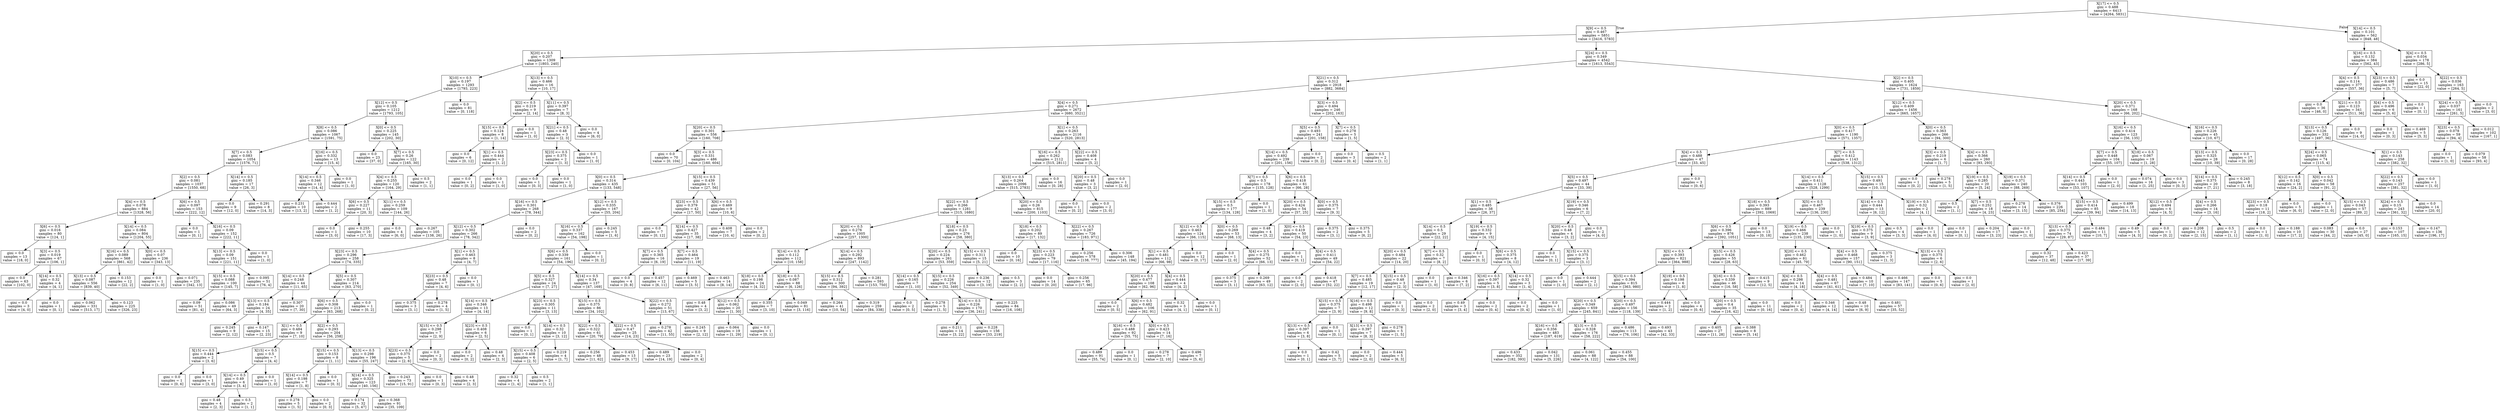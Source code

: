 digraph Tree {
node [shape=box] ;
0 [label="X[17] <= 0.5\ngini = 0.488\nsamples = 6413\nvalue = [4264, 5831]"] ;
1 [label="X[9] <= 0.5\ngini = 0.467\nsamples = 5851\nvalue = [3416, 5783]"] ;
0 -> 1 [labeldistance=2.5, labelangle=45, headlabel="True"] ;
2 [label="X[20] <= 0.5\ngini = 0.207\nsamples = 1309\nvalue = [1803, 240]"] ;
1 -> 2 ;
3 [label="X[10] <= 0.5\ngini = 0.197\nsamples = 1293\nvalue = [1793, 223]"] ;
2 -> 3 ;
4 [label="X[12] <= 0.5\ngini = 0.105\nsamples = 1212\nvalue = [1793, 105]"] ;
3 -> 4 ;
5 [label="X[8] <= 0.5\ngini = 0.086\nsamples = 1067\nvalue = [1591, 75]"] ;
4 -> 5 ;
6 [label="X[7] <= 0.5\ngini = 0.083\nsamples = 1054\nvalue = [1576, 71]"] ;
5 -> 6 ;
7 [label="X[2] <= 0.5\ngini = 0.081\nsamples = 1037\nvalue = [1550, 68]"] ;
6 -> 7 ;
8 [label="X[4] <= 0.5\ngini = 0.078\nsamples = 884\nvalue = [1328, 56]"] ;
7 -> 8 ;
9 [label="X[6] <= 0.5\ngini = 0.016\nsamples = 80\nvalue = [124, 1]"] ;
8 -> 9 ;
10 [label="gini = 0.0\nsamples = 13\nvalue = [18, 0]"] ;
9 -> 10 ;
11 [label="X[3] <= 0.5\ngini = 0.019\nsamples = 67\nvalue = [106, 1]"] ;
9 -> 11 ;
12 [label="gini = 0.0\nsamples = 63\nvalue = [102, 0]"] ;
11 -> 12 ;
13 [label="X[14] <= 0.5\ngini = 0.32\nsamples = 4\nvalue = [4, 1]"] ;
11 -> 13 ;
14 [label="gini = 0.0\nsamples = 3\nvalue = [4, 0]"] ;
13 -> 14 ;
15 [label="gini = 0.0\nsamples = 1\nvalue = [0, 1]"] ;
13 -> 15 ;
16 [label="X[14] <= 0.5\ngini = 0.084\nsamples = 804\nvalue = [1204, 55]"] ;
8 -> 16 ;
17 [label="X[16] <= 0.5\ngini = 0.089\nsamples = 568\nvalue = [861, 42]"] ;
16 -> 17 ;
18 [label="X[13] <= 0.5\ngini = 0.087\nsamples = 556\nvalue = [839, 40]"] ;
17 -> 18 ;
19 [label="gini = 0.062\nsamples = 331\nvalue = [513, 17]"] ;
18 -> 19 ;
20 [label="gini = 0.123\nsamples = 225\nvalue = [326, 23]"] ;
18 -> 20 ;
21 [label="gini = 0.153\nsamples = 12\nvalue = [22, 2]"] ;
17 -> 21 ;
22 [label="X[0] <= 0.5\ngini = 0.07\nsamples = 236\nvalue = [343, 13]"] ;
16 -> 22 ;
23 [label="gini = 0.0\nsamples = 1\nvalue = [1, 0]"] ;
22 -> 23 ;
24 [label="gini = 0.071\nsamples = 235\nvalue = [342, 13]"] ;
22 -> 24 ;
25 [label="X[6] <= 0.5\ngini = 0.097\nsamples = 153\nvalue = [222, 12]"] ;
7 -> 25 ;
26 [label="gini = 0.0\nsamples = 1\nvalue = [0, 1]"] ;
25 -> 26 ;
27 [label="X[16] <= 0.5\ngini = 0.09\nsamples = 152\nvalue = [222, 11]"] ;
25 -> 27 ;
28 [label="X[13] <= 0.5\ngini = 0.09\nsamples = 151\nvalue = [221, 11]"] ;
27 -> 28 ;
29 [label="X[15] <= 0.5\ngini = 0.088\nsamples = 100\nvalue = [145, 7]"] ;
28 -> 29 ;
30 [label="gini = 0.09\nsamples = 51\nvalue = [81, 4]"] ;
29 -> 30 ;
31 [label="gini = 0.086\nsamples = 49\nvalue = [64, 3]"] ;
29 -> 31 ;
32 [label="gini = 0.095\nsamples = 51\nvalue = [76, 4]"] ;
28 -> 32 ;
33 [label="gini = 0.0\nsamples = 1\nvalue = [1, 0]"] ;
27 -> 33 ;
34 [label="X[14] <= 0.5\ngini = 0.185\nsamples = 17\nvalue = [26, 3]"] ;
6 -> 34 ;
35 [label="gini = 0.0\nsamples = 9\nvalue = [12, 0]"] ;
34 -> 35 ;
36 [label="gini = 0.291\nsamples = 8\nvalue = [14, 3]"] ;
34 -> 36 ;
37 [label="X[16] <= 0.5\ngini = 0.332\nsamples = 13\nvalue = [15, 4]"] ;
5 -> 37 ;
38 [label="X[14] <= 0.5\ngini = 0.346\nsamples = 12\nvalue = [14, 4]"] ;
37 -> 38 ;
39 [label="gini = 0.231\nsamples = 10\nvalue = [13, 2]"] ;
38 -> 39 ;
40 [label="gini = 0.444\nsamples = 2\nvalue = [1, 2]"] ;
38 -> 40 ;
41 [label="gini = 0.0\nsamples = 1\nvalue = [1, 0]"] ;
37 -> 41 ;
42 [label="X[0] <= 0.5\ngini = 0.225\nsamples = 145\nvalue = [202, 30]"] ;
4 -> 42 ;
43 [label="gini = 0.0\nsamples = 23\nvalue = [37, 0]"] ;
42 -> 43 ;
44 [label="X[7] <= 0.5\ngini = 0.26\nsamples = 122\nvalue = [165, 30]"] ;
42 -> 44 ;
45 [label="X[4] <= 0.5\ngini = 0.255\nsamples = 120\nvalue = [164, 29]"] ;
44 -> 45 ;
46 [label="X[6] <= 0.5\ngini = 0.227\nsamples = 11\nvalue = [20, 3]"] ;
45 -> 46 ;
47 [label="gini = 0.0\nsamples = 1\nvalue = [3, 0]"] ;
46 -> 47 ;
48 [label="gini = 0.255\nsamples = 10\nvalue = [17, 3]"] ;
46 -> 48 ;
49 [label="X[11] <= 0.5\ngini = 0.259\nsamples = 109\nvalue = [144, 26]"] ;
45 -> 49 ;
50 [label="gini = 0.0\nsamples = 4\nvalue = [6, 0]"] ;
49 -> 50 ;
51 [label="gini = 0.267\nsamples = 105\nvalue = [138, 26]"] ;
49 -> 51 ;
52 [label="gini = 0.5\nsamples = 2\nvalue = [1, 1]"] ;
44 -> 52 ;
53 [label="gini = 0.0\nsamples = 81\nvalue = [0, 118]"] ;
3 -> 53 ;
54 [label="X[13] <= 0.5\ngini = 0.466\nsamples = 16\nvalue = [10, 17]"] ;
2 -> 54 ;
55 [label="X[2] <= 0.5\ngini = 0.219\nsamples = 9\nvalue = [2, 14]"] ;
54 -> 55 ;
56 [label="X[15] <= 0.5\ngini = 0.124\nsamples = 8\nvalue = [1, 14]"] ;
55 -> 56 ;
57 [label="gini = 0.0\nsamples = 6\nvalue = [0, 12]"] ;
56 -> 57 ;
58 [label="X[1] <= 0.5\ngini = 0.444\nsamples = 2\nvalue = [1, 2]"] ;
56 -> 58 ;
59 [label="gini = 0.0\nsamples = 1\nvalue = [0, 2]"] ;
58 -> 59 ;
60 [label="gini = 0.0\nsamples = 1\nvalue = [1, 0]"] ;
58 -> 60 ;
61 [label="gini = 0.0\nsamples = 1\nvalue = [1, 0]"] ;
55 -> 61 ;
62 [label="X[11] <= 0.5\ngini = 0.397\nsamples = 7\nvalue = [8, 3]"] ;
54 -> 62 ;
63 [label="X[21] <= 0.5\ngini = 0.48\nsamples = 3\nvalue = [2, 3]"] ;
62 -> 63 ;
64 [label="X[23] <= 0.5\ngini = 0.375\nsamples = 2\nvalue = [1, 3]"] ;
63 -> 64 ;
65 [label="gini = 0.0\nsamples = 1\nvalue = [0, 3]"] ;
64 -> 65 ;
66 [label="gini = 0.0\nsamples = 1\nvalue = [1, 0]"] ;
64 -> 66 ;
67 [label="gini = 0.0\nsamples = 1\nvalue = [1, 0]"] ;
63 -> 67 ;
68 [label="gini = 0.0\nsamples = 4\nvalue = [6, 0]"] ;
62 -> 68 ;
69 [label="X[24] <= 0.5\ngini = 0.349\nsamples = 4542\nvalue = [1613, 5543]"] ;
1 -> 69 ;
70 [label="X[21] <= 0.5\ngini = 0.312\nsamples = 2918\nvalue = [882, 3684]"] ;
69 -> 70 ;
71 [label="X[4] <= 0.5\ngini = 0.271\nsamples = 2672\nvalue = [680, 3521]"] ;
70 -> 71 ;
72 [label="X[20] <= 0.5\ngini = 0.301\nsamples = 556\nvalue = [160, 708]"] ;
71 -> 72 ;
73 [label="gini = 0.0\nsamples = 70\nvalue = [0, 104]"] ;
72 -> 73 ;
74 [label="X[3] <= 0.5\ngini = 0.331\nsamples = 486\nvalue = [160, 604]"] ;
72 -> 74 ;
75 [label="X[0] <= 0.5\ngini = 0.314\nsamples = 435\nvalue = [133, 548]"] ;
74 -> 75 ;
76 [label="X[16] <= 0.5\ngini = 0.301\nsamples = 268\nvalue = [78, 344]"] ;
75 -> 76 ;
77 [label="X[12] <= 0.5\ngini = 0.302\nsamples = 266\nvalue = [78, 342]"] ;
76 -> 77 ;
78 [label="X[23] <= 0.5\ngini = 0.296\nsamples = 258\nvalue = [74, 335]"] ;
77 -> 78 ;
79 [label="X[14] <= 0.5\ngini = 0.248\nsamples = 44\nvalue = [11, 65]"] ;
78 -> 79 ;
80 [label="X[13] <= 0.5\ngini = 0.184\nsamples = 24\nvalue = [4, 35]"] ;
79 -> 80 ;
81 [label="gini = 0.245\nsamples = 9\nvalue = [2, 12]"] ;
80 -> 81 ;
82 [label="gini = 0.147\nsamples = 15\nvalue = [2, 23]"] ;
80 -> 82 ;
83 [label="gini = 0.307\nsamples = 20\nvalue = [7, 30]"] ;
79 -> 83 ;
84 [label="X[5] <= 0.5\ngini = 0.307\nsamples = 214\nvalue = [63, 270]"] ;
78 -> 84 ;
85 [label="X[6] <= 0.5\ngini = 0.308\nsamples = 213\nvalue = [63, 268]"] ;
84 -> 85 ;
86 [label="X[1] <= 0.5\ngini = 0.484\nsamples = 9\nvalue = [7, 10]"] ;
85 -> 86 ;
87 [label="X[15] <= 0.5\ngini = 0.444\nsamples = 2\nvalue = [3, 6]"] ;
86 -> 87 ;
88 [label="gini = 0.0\nsamples = 1\nvalue = [0, 6]"] ;
87 -> 88 ;
89 [label="gini = 0.0\nsamples = 1\nvalue = [3, 0]"] ;
87 -> 89 ;
90 [label="X[15] <= 0.5\ngini = 0.5\nsamples = 7\nvalue = [4, 4]"] ;
86 -> 90 ;
91 [label="X[14] <= 0.5\ngini = 0.49\nsamples = 6\nvalue = [3, 4]"] ;
90 -> 91 ;
92 [label="gini = 0.48\nsamples = 4\nvalue = [2, 3]"] ;
91 -> 92 ;
93 [label="gini = 0.5\nsamples = 2\nvalue = [1, 1]"] ;
91 -> 93 ;
94 [label="gini = 0.0\nsamples = 1\nvalue = [1, 0]"] ;
90 -> 94 ;
95 [label="X[2] <= 0.5\ngini = 0.293\nsamples = 204\nvalue = [56, 258]"] ;
85 -> 95 ;
96 [label="X[15] <= 0.5\ngini = 0.153\nsamples = 8\nvalue = [1, 11]"] ;
95 -> 96 ;
97 [label="X[14] <= 0.5\ngini = 0.198\nsamples = 7\nvalue = [1, 8]"] ;
96 -> 97 ;
98 [label="gini = 0.278\nsamples = 5\nvalue = [1, 5]"] ;
97 -> 98 ;
99 [label="gini = 0.0\nsamples = 2\nvalue = [0, 3]"] ;
97 -> 99 ;
100 [label="gini = 0.0\nsamples = 1\nvalue = [0, 3]"] ;
96 -> 100 ;
101 [label="X[13] <= 0.5\ngini = 0.298\nsamples = 196\nvalue = [55, 247]"] ;
95 -> 101 ;
102 [label="X[14] <= 0.5\ngini = 0.325\nsamples = 123\nvalue = [40, 156]"] ;
101 -> 102 ;
103 [label="gini = 0.174\nsamples = 32\nvalue = [5, 47]"] ;
102 -> 103 ;
104 [label="gini = 0.368\nsamples = 91\nvalue = [35, 109]"] ;
102 -> 104 ;
105 [label="gini = 0.243\nsamples = 73\nvalue = [15, 91]"] ;
101 -> 105 ;
106 [label="gini = 0.0\nsamples = 1\nvalue = [0, 2]"] ;
84 -> 106 ;
107 [label="X[1] <= 0.5\ngini = 0.463\nsamples = 8\nvalue = [4, 7]"] ;
77 -> 107 ;
108 [label="X[23] <= 0.5\ngini = 0.48\nsamples = 7\nvalue = [4, 6]"] ;
107 -> 108 ;
109 [label="gini = 0.375\nsamples = 3\nvalue = [3, 1]"] ;
108 -> 109 ;
110 [label="gini = 0.278\nsamples = 4\nvalue = [1, 5]"] ;
108 -> 110 ;
111 [label="gini = 0.0\nsamples = 1\nvalue = [0, 1]"] ;
107 -> 111 ;
112 [label="gini = 0.0\nsamples = 2\nvalue = [0, 2]"] ;
76 -> 112 ;
113 [label="X[12] <= 0.5\ngini = 0.335\nsamples = 167\nvalue = [55, 204]"] ;
75 -> 113 ;
114 [label="X[16] <= 0.5\ngini = 0.337\nsamples = 162\nvalue = [54, 198]"] ;
113 -> 114 ;
115 [label="X[6] <= 0.5\ngini = 0.339\nsamples = 161\nvalue = [54, 196]"] ;
114 -> 115 ;
116 [label="X[5] <= 0.5\ngini = 0.327\nsamples = 24\nvalue = [7, 27]"] ;
115 -> 116 ;
117 [label="X[14] <= 0.5\ngini = 0.346\nsamples = 13\nvalue = [4, 14]"] ;
116 -> 117 ;
118 [label="X[15] <= 0.5\ngini = 0.298\nsamples = 7\nvalue = [2, 9]"] ;
117 -> 118 ;
119 [label="X[23] <= 0.5\ngini = 0.375\nsamples = 5\nvalue = [2, 6]"] ;
118 -> 119 ;
120 [label="gini = 0.0\nsamples = 1\nvalue = [0, 3]"] ;
119 -> 120 ;
121 [label="gini = 0.48\nsamples = 4\nvalue = [2, 3]"] ;
119 -> 121 ;
122 [label="gini = 0.0\nsamples = 2\nvalue = [0, 3]"] ;
118 -> 122 ;
123 [label="X[23] <= 0.5\ngini = 0.408\nsamples = 6\nvalue = [2, 5]"] ;
117 -> 123 ;
124 [label="gini = 0.0\nsamples = 2\nvalue = [0, 2]"] ;
123 -> 124 ;
125 [label="gini = 0.48\nsamples = 4\nvalue = [2, 3]"] ;
123 -> 125 ;
126 [label="X[23] <= 0.5\ngini = 0.305\nsamples = 11\nvalue = [3, 13]"] ;
116 -> 126 ;
127 [label="gini = 0.0\nsamples = 1\nvalue = [0, 1]"] ;
126 -> 127 ;
128 [label="X[14] <= 0.5\ngini = 0.32\nsamples = 10\nvalue = [3, 12]"] ;
126 -> 128 ;
129 [label="X[15] <= 0.5\ngini = 0.408\nsamples = 6\nvalue = [2, 5]"] ;
128 -> 129 ;
130 [label="gini = 0.32\nsamples = 4\nvalue = [1, 4]"] ;
129 -> 130 ;
131 [label="gini = 0.5\nsamples = 2\nvalue = [1, 1]"] ;
129 -> 131 ;
132 [label="gini = 0.219\nsamples = 4\nvalue = [1, 7]"] ;
128 -> 132 ;
133 [label="X[14] <= 0.5\ngini = 0.34\nsamples = 137\nvalue = [47, 169]"] ;
115 -> 133 ;
134 [label="X[15] <= 0.5\ngini = 0.375\nsamples = 86\nvalue = [34, 102]"] ;
133 -> 134 ;
135 [label="X[22] <= 0.5\ngini = 0.322\nsamples = 61\nvalue = [20, 79]"] ;
134 -> 135 ;
136 [label="gini = 0.256\nsamples = 48\nvalue = [11, 62]"] ;
135 -> 136 ;
137 [label="gini = 0.453\nsamples = 13\nvalue = [9, 17]"] ;
135 -> 137 ;
138 [label="X[22] <= 0.5\ngini = 0.47\nsamples = 25\nvalue = [14, 23]"] ;
134 -> 138 ;
139 [label="gini = 0.489\nsamples = 23\nvalue = [14, 19]"] ;
138 -> 139 ;
140 [label="gini = 0.0\nsamples = 2\nvalue = [0, 4]"] ;
138 -> 140 ;
141 [label="X[22] <= 0.5\ngini = 0.272\nsamples = 51\nvalue = [13, 67]"] ;
133 -> 141 ;
142 [label="gini = 0.278\nsamples = 42\nvalue = [11, 55]"] ;
141 -> 142 ;
143 [label="gini = 0.245\nsamples = 9\nvalue = [2, 12]"] ;
141 -> 143 ;
144 [label="gini = 0.0\nsamples = 1\nvalue = [0, 2]"] ;
114 -> 144 ;
145 [label="gini = 0.245\nsamples = 5\nvalue = [1, 6]"] ;
113 -> 145 ;
146 [label="X[15] <= 0.5\ngini = 0.439\nsamples = 51\nvalue = [27, 56]"] ;
74 -> 146 ;
147 [label="X[23] <= 0.5\ngini = 0.379\nsamples = 42\nvalue = [17, 50]"] ;
146 -> 147 ;
148 [label="gini = 0.0\nsamples = 7\nvalue = [0, 12]"] ;
147 -> 148 ;
149 [label="X[14] <= 0.5\ngini = 0.427\nsamples = 35\nvalue = [17, 38]"] ;
147 -> 149 ;
150 [label="X[7] <= 0.5\ngini = 0.365\nsamples = 16\nvalue = [6, 19]"] ;
149 -> 150 ;
151 [label="gini = 0.0\nsamples = 4\nvalue = [0, 8]"] ;
150 -> 151 ;
152 [label="gini = 0.457\nsamples = 12\nvalue = [6, 11]"] ;
150 -> 152 ;
153 [label="X[7] <= 0.5\ngini = 0.464\nsamples = 19\nvalue = [11, 19]"] ;
149 -> 153 ;
154 [label="gini = 0.469\nsamples = 5\nvalue = [3, 5]"] ;
153 -> 154 ;
155 [label="gini = 0.463\nsamples = 14\nvalue = [8, 14]"] ;
153 -> 155 ;
156 [label="X[6] <= 0.5\ngini = 0.469\nsamples = 9\nvalue = [10, 6]"] ;
146 -> 156 ;
157 [label="gini = 0.408\nsamples = 7\nvalue = [10, 4]"] ;
156 -> 157 ;
158 [label="gini = 0.0\nsamples = 2\nvalue = [0, 2]"] ;
156 -> 158 ;
159 [label="X[1] <= 0.5\ngini = 0.263\nsamples = 2116\nvalue = [520, 2813]"] ;
71 -> 159 ;
160 [label="X[16] <= 0.5\ngini = 0.262\nsamples = 2112\nvalue = [515, 2811]"] ;
159 -> 160 ;
161 [label="X[13] <= 0.5\ngini = 0.264\nsamples = 2096\nvalue = [515, 2783]"] ;
160 -> 161 ;
162 [label="X[22] <= 0.5\ngini = 0.266\nsamples = 1281\nvalue = [315, 1680]"] ;
161 -> 162 ;
163 [label="X[20] <= 0.5\ngini = 0.276\nsamples = 1005\nvalue = [257, 1300]"] ;
162 -> 163 ;
164 [label="X[14] <= 0.5\ngini = 0.112\nsamples = 112\nvalue = [10, 158]"] ;
163 -> 164 ;
165 [label="X[18] <= 0.5\ngini = 0.198\nsamples = 24\nvalue = [4, 32]"] ;
164 -> 165 ;
166 [label="gini = 0.48\nsamples = 4\nvalue = [3, 2]"] ;
165 -> 166 ;
167 [label="X[12] <= 0.5\ngini = 0.062\nsamples = 20\nvalue = [1, 30]"] ;
165 -> 167 ;
168 [label="gini = 0.064\nsamples = 19\nvalue = [1, 29]"] ;
167 -> 168 ;
169 [label="gini = 0.0\nsamples = 1\nvalue = [0, 1]"] ;
167 -> 169 ;
170 [label="X[18] <= 0.5\ngini = 0.087\nsamples = 88\nvalue = [6, 126]"] ;
164 -> 170 ;
171 [label="gini = 0.355\nsamples = 7\nvalue = [3, 10]"] ;
170 -> 171 ;
172 [label="gini = 0.049\nsamples = 81\nvalue = [3, 116]"] ;
170 -> 172 ;
173 [label="X[14] <= 0.5\ngini = 0.292\nsamples = 893\nvalue = [247, 1142]"] ;
163 -> 173 ;
174 [label="X[15] <= 0.5\ngini = 0.312\nsamples = 300\nvalue = [94, 392]"] ;
173 -> 174 ;
175 [label="gini = 0.264\nsamples = 41\nvalue = [10, 54]"] ;
174 -> 175 ;
176 [label="gini = 0.319\nsamples = 259\nvalue = [84, 338]"] ;
174 -> 176 ;
177 [label="gini = 0.281\nsamples = 593\nvalue = [153, 750]"] ;
173 -> 177 ;
178 [label="X[18] <= 0.5\ngini = 0.23\nsamples = 276\nvalue = [58, 380]"] ;
162 -> 178 ;
179 [label="X[20] <= 0.5\ngini = 0.224\nsamples = 261\nvalue = [53, 359]"] ;
178 -> 179 ;
180 [label="X[14] <= 0.5\ngini = 0.165\nsamples = 7\nvalue = [1, 10]"] ;
179 -> 180 ;
181 [label="gini = 0.0\nsamples = 2\nvalue = [0, 5]"] ;
180 -> 181 ;
182 [label="gini = 0.278\nsamples = 5\nvalue = [1, 5]"] ;
180 -> 182 ;
183 [label="X[15] <= 0.5\ngini = 0.226\nsamples = 254\nvalue = [52, 349]"] ;
179 -> 183 ;
184 [label="X[14] <= 0.5\ngini = 0.226\nsamples = 170\nvalue = [36, 241]"] ;
183 -> 184 ;
185 [label="gini = 0.211\nsamples = 14\nvalue = [3, 22]"] ;
184 -> 185 ;
186 [label="gini = 0.228\nsamples = 156\nvalue = [33, 219]"] ;
184 -> 186 ;
187 [label="gini = 0.225\nsamples = 84\nvalue = [16, 108]"] ;
183 -> 187 ;
188 [label="X[15] <= 0.5\ngini = 0.311\nsamples = 15\nvalue = [5, 21]"] ;
178 -> 188 ;
189 [label="gini = 0.236\nsamples = 12\nvalue = [3, 19]"] ;
188 -> 189 ;
190 [label="gini = 0.5\nsamples = 3\nvalue = [2, 2]"] ;
188 -> 190 ;
191 [label="X[20] <= 0.5\ngini = 0.26\nsamples = 815\nvalue = [200, 1103]"] ;
161 -> 191 ;
192 [label="X[18] <= 0.5\ngini = 0.202\nsamples = 89\nvalue = [17, 132]"] ;
191 -> 192 ;
193 [label="gini = 0.0\nsamples = 10\nvalue = [0, 16]"] ;
192 -> 193 ;
194 [label="X[23] <= 0.5\ngini = 0.223\nsamples = 79\nvalue = [17, 116]"] ;
192 -> 194 ;
195 [label="gini = 0.0\nsamples = 14\nvalue = [0, 20]"] ;
194 -> 195 ;
196 [label="gini = 0.256\nsamples = 65\nvalue = [17, 96]"] ;
194 -> 196 ;
197 [label="X[22] <= 0.5\ngini = 0.267\nsamples = 726\nvalue = [183, 971]"] ;
191 -> 197 ;
198 [label="gini = 0.256\nsamples = 578\nvalue = [138, 777]"] ;
197 -> 198 ;
199 [label="gini = 0.306\nsamples = 148\nvalue = [45, 194]"] ;
197 -> 199 ;
200 [label="gini = 0.0\nsamples = 16\nvalue = [0, 28]"] ;
160 -> 200 ;
201 [label="X[22] <= 0.5\ngini = 0.408\nsamples = 4\nvalue = [5, 2]"] ;
159 -> 201 ;
202 [label="X[20] <= 0.5\ngini = 0.48\nsamples = 3\nvalue = [3, 2]"] ;
201 -> 202 ;
203 [label="gini = 0.0\nsamples = 1\nvalue = [0, 2]"] ;
202 -> 203 ;
204 [label="gini = 0.0\nsamples = 2\nvalue = [3, 0]"] ;
202 -> 204 ;
205 [label="gini = 0.0\nsamples = 1\nvalue = [2, 0]"] ;
201 -> 205 ;
206 [label="X[3] <= 0.5\ngini = 0.494\nsamples = 246\nvalue = [202, 163]"] ;
70 -> 206 ;
207 [label="X[5] <= 0.5\ngini = 0.493\nsamples = 241\nvalue = [201, 158]"] ;
206 -> 207 ;
208 [label="X[14] <= 0.5\ngini = 0.492\nsamples = 239\nvalue = [201, 156]"] ;
207 -> 208 ;
209 [label="X[7] <= 0.5\ngini = 0.5\nsamples = 178\nvalue = [135, 128]"] ;
208 -> 209 ;
210 [label="X[15] <= 0.5\ngini = 0.5\nsamples = 177\nvalue = [134, 128]"] ;
209 -> 210 ;
211 [label="X[12] <= 0.5\ngini = 0.463\nsamples = 124\nvalue = [66, 115]"] ;
210 -> 211 ;
212 [label="X[1] <= 0.5\ngini = 0.481\nsamples = 112\nvalue = [66, 98]"] ;
211 -> 212 ;
213 [label="X[20] <= 0.5\ngini = 0.477\nsamples = 108\nvalue = [62, 96]"] ;
212 -> 213 ;
214 [label="gini = 0.0\nsamples = 2\nvalue = [0, 5]"] ;
213 -> 214 ;
215 [label="X[6] <= 0.5\ngini = 0.482\nsamples = 106\nvalue = [62, 91]"] ;
213 -> 215 ;
216 [label="X[16] <= 0.5\ngini = 0.488\nsamples = 92\nvalue = [55, 75]"] ;
215 -> 216 ;
217 [label="gini = 0.489\nsamples = 91\nvalue = [55, 74]"] ;
216 -> 217 ;
218 [label="gini = 0.0\nsamples = 1\nvalue = [0, 1]"] ;
216 -> 218 ;
219 [label="X[0] <= 0.5\ngini = 0.423\nsamples = 14\nvalue = [7, 16]"] ;
215 -> 219 ;
220 [label="gini = 0.278\nsamples = 7\nvalue = [2, 10]"] ;
219 -> 220 ;
221 [label="gini = 0.496\nsamples = 7\nvalue = [5, 6]"] ;
219 -> 221 ;
222 [label="X[4] <= 0.5\ngini = 0.444\nsamples = 4\nvalue = [4, 2]"] ;
212 -> 222 ;
223 [label="gini = 0.32\nsamples = 3\nvalue = [4, 1]"] ;
222 -> 223 ;
224 [label="gini = 0.0\nsamples = 1\nvalue = [0, 1]"] ;
222 -> 224 ;
225 [label="gini = 0.0\nsamples = 12\nvalue = [0, 17]"] ;
211 -> 225 ;
226 [label="X[0] <= 0.5\ngini = 0.269\nsamples = 53\nvalue = [68, 13]"] ;
210 -> 226 ;
227 [label="gini = 0.0\nsamples = 1\nvalue = [2, 0]"] ;
226 -> 227 ;
228 [label="X[4] <= 0.5\ngini = 0.275\nsamples = 52\nvalue = [66, 13]"] ;
226 -> 228 ;
229 [label="gini = 0.375\nsamples = 3\nvalue = [3, 1]"] ;
228 -> 229 ;
230 [label="gini = 0.269\nsamples = 49\nvalue = [63, 12]"] ;
228 -> 230 ;
231 [label="gini = 0.0\nsamples = 1\nvalue = [1, 0]"] ;
209 -> 231 ;
232 [label="X[6] <= 0.5\ngini = 0.418\nsamples = 61\nvalue = [66, 28]"] ;
208 -> 232 ;
233 [label="X[20] <= 0.5\ngini = 0.424\nsamples = 54\nvalue = [57, 25]"] ;
232 -> 233 ;
234 [label="gini = 0.48\nsamples = 4\nvalue = [3, 2]"] ;
233 -> 234 ;
235 [label="X[0] <= 0.5\ngini = 0.419\nsamples = 50\nvalue = [54, 23]"] ;
233 -> 235 ;
236 [label="gini = 0.0\nsamples = 1\nvalue = [0, 1]"] ;
235 -> 236 ;
237 [label="X[4] <= 0.5\ngini = 0.411\nsamples = 49\nvalue = [54, 22]"] ;
235 -> 237 ;
238 [label="gini = 0.0\nsamples = 2\nvalue = [2, 0]"] ;
237 -> 238 ;
239 [label="gini = 0.418\nsamples = 47\nvalue = [52, 22]"] ;
237 -> 239 ;
240 [label="X[0] <= 0.5\ngini = 0.375\nsamples = 7\nvalue = [9, 3]"] ;
232 -> 240 ;
241 [label="gini = 0.375\nsamples = 2\nvalue = [3, 1]"] ;
240 -> 241 ;
242 [label="gini = 0.375\nsamples = 5\nvalue = [6, 2]"] ;
240 -> 242 ;
243 [label="gini = 0.0\nsamples = 2\nvalue = [0, 2]"] ;
207 -> 243 ;
244 [label="X[7] <= 0.5\ngini = 0.278\nsamples = 5\nvalue = [1, 5]"] ;
206 -> 244 ;
245 [label="gini = 0.0\nsamples = 3\nvalue = [0, 4]"] ;
244 -> 245 ;
246 [label="gini = 0.5\nsamples = 2\nvalue = [1, 1]"] ;
244 -> 246 ;
247 [label="X[2] <= 0.5\ngini = 0.405\nsamples = 1624\nvalue = [731, 1859]"] ;
69 -> 247 ;
248 [label="X[12] <= 0.5\ngini = 0.409\nsamples = 1456\nvalue = [665, 1657]"] ;
247 -> 248 ;
249 [label="X[0] <= 0.5\ngini = 0.417\nsamples = 1190\nvalue = [571, 1357]"] ;
248 -> 249 ;
250 [label="X[4] <= 0.5\ngini = 0.488\nsamples = 47\nvalue = [33, 45]"] ;
249 -> 250 ;
251 [label="X[5] <= 0.5\ngini = 0.497\nsamples = 44\nvalue = [33, 39]"] ;
250 -> 251 ;
252 [label="X[1] <= 0.5\ngini = 0.485\nsamples = 38\nvalue = [26, 37]"] ;
251 -> 252 ;
253 [label="X[14] <= 0.5\ngini = 0.5\nsamples = 29\nvalue = [22, 22]"] ;
252 -> 253 ;
254 [label="X[20] <= 0.5\ngini = 0.484\nsamples = 22\nvalue = [14, 20]"] ;
253 -> 254 ;
255 [label="X[7] <= 0.5\ngini = 0.485\nsamples = 19\nvalue = [12, 17]"] ;
254 -> 255 ;
256 [label="X[15] <= 0.5\ngini = 0.375\nsamples = 7\nvalue = [3, 9]"] ;
255 -> 256 ;
257 [label="X[13] <= 0.5\ngini = 0.397\nsamples = 6\nvalue = [3, 8]"] ;
256 -> 257 ;
258 [label="gini = 0.0\nsamples = 1\nvalue = [0, 1]"] ;
257 -> 258 ;
259 [label="gini = 0.42\nsamples = 5\nvalue = [3, 7]"] ;
257 -> 259 ;
260 [label="gini = 0.0\nsamples = 1\nvalue = [0, 1]"] ;
256 -> 260 ;
261 [label="X[16] <= 0.5\ngini = 0.498\nsamples = 12\nvalue = [9, 8]"] ;
255 -> 261 ;
262 [label="X[13] <= 0.5\ngini = 0.397\nsamples = 7\nvalue = [8, 3]"] ;
261 -> 262 ;
263 [label="gini = 0.0\nsamples = 2\nvalue = [2, 0]"] ;
262 -> 263 ;
264 [label="gini = 0.444\nsamples = 5\nvalue = [6, 3]"] ;
262 -> 264 ;
265 [label="gini = 0.278\nsamples = 5\nvalue = [1, 5]"] ;
261 -> 265 ;
266 [label="X[15] <= 0.5\ngini = 0.48\nsamples = 3\nvalue = [2, 3]"] ;
254 -> 266 ;
267 [label="gini = 0.0\nsamples = 1\nvalue = [0, 3]"] ;
266 -> 267 ;
268 [label="gini = 0.0\nsamples = 2\nvalue = [2, 0]"] ;
266 -> 268 ;
269 [label="X[7] <= 0.5\ngini = 0.32\nsamples = 7\nvalue = [8, 2]"] ;
253 -> 269 ;
270 [label="gini = 0.0\nsamples = 1\nvalue = [1, 0]"] ;
269 -> 270 ;
271 [label="gini = 0.346\nsamples = 6\nvalue = [7, 2]"] ;
269 -> 271 ;
272 [label="X[19] <= 0.5\ngini = 0.332\nsamples = 9\nvalue = [4, 15]"] ;
252 -> 272 ;
273 [label="gini = 0.0\nsamples = 1\nvalue = [0, 3]"] ;
272 -> 273 ;
274 [label="X[6] <= 0.5\ngini = 0.375\nsamples = 8\nvalue = [4, 12]"] ;
272 -> 274 ;
275 [label="X[16] <= 0.5\ngini = 0.397\nsamples = 5\nvalue = [3, 8]"] ;
274 -> 275 ;
276 [label="gini = 0.49\nsamples = 3\nvalue = [3, 4]"] ;
275 -> 276 ;
277 [label="gini = 0.0\nsamples = 2\nvalue = [0, 4]"] ;
275 -> 277 ;
278 [label="X[14] <= 0.5\ngini = 0.32\nsamples = 3\nvalue = [1, 4]"] ;
274 -> 278 ;
279 [label="gini = 0.0\nsamples = 2\nvalue = [0, 4]"] ;
278 -> 279 ;
280 [label="gini = 0.0\nsamples = 1\nvalue = [1, 0]"] ;
278 -> 280 ;
281 [label="X[19] <= 0.5\ngini = 0.346\nsamples = 6\nvalue = [7, 2]"] ;
251 -> 281 ;
282 [label="X[20] <= 0.5\ngini = 0.48\nsamples = 4\nvalue = [3, 2]"] ;
281 -> 282 ;
283 [label="gini = 0.0\nsamples = 1\nvalue = [0, 1]"] ;
282 -> 283 ;
284 [label="X[15] <= 0.5\ngini = 0.375\nsamples = 3\nvalue = [3, 1]"] ;
282 -> 284 ;
285 [label="gini = 0.0\nsamples = 1\nvalue = [1, 0]"] ;
284 -> 285 ;
286 [label="gini = 0.444\nsamples = 2\nvalue = [2, 1]"] ;
284 -> 286 ;
287 [label="gini = 0.0\nsamples = 2\nvalue = [4, 0]"] ;
281 -> 287 ;
288 [label="gini = 0.0\nsamples = 3\nvalue = [0, 6]"] ;
250 -> 288 ;
289 [label="X[7] <= 0.5\ngini = 0.412\nsamples = 1143\nvalue = [538, 1312]"] ;
249 -> 289 ;
290 [label="X[14] <= 0.5\ngini = 0.411\nsamples = 1128\nvalue = [528, 1299]"] ;
289 -> 290 ;
291 [label="X[18] <= 0.5\ngini = 0.393\nsamples = 889\nvalue = [392, 1069]"] ;
290 -> 291 ;
292 [label="X[6] <= 0.5\ngini = 0.396\nsamples = 876\nvalue = [392, 1051]"] ;
291 -> 292 ;
293 [label="X[5] <= 0.5\ngini = 0.393\nsamples = 821\nvalue = [364, 988]"] ;
292 -> 293 ;
294 [label="X[15] <= 0.5\ngini = 0.394\nsamples = 815\nvalue = [363, 980]"] ;
293 -> 294 ;
295 [label="X[20] <= 0.5\ngini = 0.349\nsamples = 659\nvalue = [245, 841]"] ;
294 -> 295 ;
296 [label="X[16] <= 0.5\ngini = 0.356\nsamples = 483\nvalue = [187, 619]"] ;
295 -> 296 ;
297 [label="gini = 0.433\nsamples = 352\nvalue = [182, 393]"] ;
296 -> 297 ;
298 [label="gini = 0.042\nsamples = 131\nvalue = [5, 226]"] ;
296 -> 298 ;
299 [label="X[13] <= 0.5\ngini = 0.328\nsamples = 176\nvalue = [58, 222]"] ;
295 -> 299 ;
300 [label="gini = 0.061\nsamples = 88\nvalue = [4, 122]"] ;
299 -> 300 ;
301 [label="gini = 0.455\nsamples = 88\nvalue = [54, 100]"] ;
299 -> 301 ;
302 [label="X[20] <= 0.5\ngini = 0.497\nsamples = 156\nvalue = [118, 139]"] ;
294 -> 302 ;
303 [label="gini = 0.486\nsamples = 113\nvalue = [76, 106]"] ;
302 -> 303 ;
304 [label="gini = 0.493\nsamples = 43\nvalue = [42, 33]"] ;
302 -> 304 ;
305 [label="X[19] <= 0.5\ngini = 0.198\nsamples = 6\nvalue = [1, 8]"] ;
293 -> 305 ;
306 [label="gini = 0.444\nsamples = 2\nvalue = [1, 2]"] ;
305 -> 306 ;
307 [label="gini = 0.0\nsamples = 4\nvalue = [0, 6]"] ;
305 -> 307 ;
308 [label="X[15] <= 0.5\ngini = 0.426\nsamples = 55\nvalue = [28, 63]"] ;
292 -> 308 ;
309 [label="X[16] <= 0.5\ngini = 0.339\nsamples = 46\nvalue = [16, 58]"] ;
308 -> 309 ;
310 [label="X[20] <= 0.5\ngini = 0.4\nsamples = 35\nvalue = [16, 42]"] ;
309 -> 310 ;
311 [label="gini = 0.405\nsamples = 27\nvalue = [11, 28]"] ;
310 -> 311 ;
312 [label="gini = 0.388\nsamples = 8\nvalue = [5, 14]"] ;
310 -> 312 ;
313 [label="gini = 0.0\nsamples = 11\nvalue = [0, 16]"] ;
309 -> 313 ;
314 [label="gini = 0.415\nsamples = 9\nvalue = [12, 5]"] ;
308 -> 314 ;
315 [label="gini = 0.0\nsamples = 13\nvalue = [0, 18]"] ;
291 -> 315 ;
316 [label="X[5] <= 0.5\ngini = 0.467\nsamples = 239\nvalue = [136, 230]"] ;
290 -> 316 ;
317 [label="X[19] <= 0.5\ngini = 0.466\nsamples = 238\nvalue = [135, 230]"] ;
316 -> 317 ;
318 [label="X[20] <= 0.5\ngini = 0.462\nsamples = 81\nvalue = [45, 79]"] ;
317 -> 318 ;
319 [label="X[4] <= 0.5\ngini = 0.298\nsamples = 14\nvalue = [4, 18]"] ;
318 -> 319 ;
320 [label="gini = 0.0\nsamples = 2\nvalue = [0, 4]"] ;
319 -> 320 ;
321 [label="gini = 0.346\nsamples = 12\nvalue = [4, 14]"] ;
319 -> 321 ;
322 [label="X[4] <= 0.5\ngini = 0.481\nsamples = 67\nvalue = [41, 61]"] ;
318 -> 322 ;
323 [label="gini = 0.48\nsamples = 10\nvalue = [6, 9]"] ;
322 -> 323 ;
324 [label="gini = 0.481\nsamples = 57\nvalue = [35, 52]"] ;
322 -> 324 ;
325 [label="X[4] <= 0.5\ngini = 0.468\nsamples = 157\nvalue = [90, 151]"] ;
317 -> 325 ;
326 [label="gini = 0.484\nsamples = 10\nvalue = [7, 10]"] ;
325 -> 326 ;
327 [label="gini = 0.466\nsamples = 147\nvalue = [83, 141]"] ;
325 -> 327 ;
328 [label="gini = 0.0\nsamples = 1\nvalue = [1, 0]"] ;
316 -> 328 ;
329 [label="X[15] <= 0.5\ngini = 0.491\nsamples = 15\nvalue = [10, 13]"] ;
289 -> 329 ;
330 [label="X[14] <= 0.5\ngini = 0.444\nsamples = 13\nvalue = [6, 12]"] ;
329 -> 330 ;
331 [label="X[19] <= 0.5\ngini = 0.375\nsamples = 9\nvalue = [3, 9]"] ;
330 -> 331 ;
332 [label="gini = 0.375\nsamples = 3\nvalue = [1, 3]"] ;
331 -> 332 ;
333 [label="X[13] <= 0.5\ngini = 0.375\nsamples = 6\nvalue = [2, 6]"] ;
331 -> 333 ;
334 [label="gini = 0.0\nsamples = 5\nvalue = [0, 6]"] ;
333 -> 334 ;
335 [label="gini = 0.0\nsamples = 1\nvalue = [2, 0]"] ;
333 -> 335 ;
336 [label="gini = 0.5\nsamples = 4\nvalue = [3, 3]"] ;
330 -> 336 ;
337 [label="X[19] <= 0.5\ngini = 0.32\nsamples = 2\nvalue = [4, 1]"] ;
329 -> 337 ;
338 [label="gini = 0.0\nsamples = 1\nvalue = [4, 0]"] ;
337 -> 338 ;
339 [label="gini = 0.0\nsamples = 1\nvalue = [0, 1]"] ;
337 -> 339 ;
340 [label="X[0] <= 0.5\ngini = 0.363\nsamples = 266\nvalue = [94, 300]"] ;
248 -> 340 ;
341 [label="X[3] <= 0.5\ngini = 0.219\nsamples = 6\nvalue = [1, 7]"] ;
340 -> 341 ;
342 [label="gini = 0.0\nsamples = 1\nvalue = [0, 2]"] ;
341 -> 342 ;
343 [label="gini = 0.278\nsamples = 5\nvalue = [1, 5]"] ;
341 -> 343 ;
344 [label="X[4] <= 0.5\ngini = 0.366\nsamples = 260\nvalue = [93, 293]"] ;
340 -> 344 ;
345 [label="X[19] <= 0.5\ngini = 0.285\nsamples = 20\nvalue = [5, 24]"] ;
344 -> 345 ;
346 [label="gini = 0.5\nsamples = 2\nvalue = [1, 1]"] ;
345 -> 346 ;
347 [label="X[7] <= 0.5\ngini = 0.252\nsamples = 18\nvalue = [4, 23]"] ;
345 -> 347 ;
348 [label="gini = 0.204\nsamples = 17\nvalue = [3, 23]"] ;
347 -> 348 ;
349 [label="gini = 0.0\nsamples = 1\nvalue = [1, 0]"] ;
347 -> 349 ;
350 [label="X[19] <= 0.5\ngini = 0.371\nsamples = 240\nvalue = [88, 269]"] ;
344 -> 350 ;
351 [label="gini = 0.278\nsamples = 14\nvalue = [3, 15]"] ;
350 -> 351 ;
352 [label="gini = 0.376\nsamples = 226\nvalue = [85, 254]"] ;
350 -> 352 ;
353 [label="X[20] <= 0.5\ngini = 0.371\nsamples = 168\nvalue = [66, 202]"] ;
247 -> 353 ;
354 [label="X[16] <= 0.5\ngini = 0.414\nsamples = 123\nvalue = [56, 135]"] ;
353 -> 354 ;
355 [label="X[7] <= 0.5\ngini = 0.448\nsamples = 104\nvalue = [55, 107]"] ;
354 -> 355 ;
356 [label="X[14] <= 0.5\ngini = 0.443\nsamples = 103\nvalue = [53, 107]"] ;
355 -> 356 ;
357 [label="X[15] <= 0.5\ngini = 0.414\nsamples = 85\nvalue = [39, 94]"] ;
356 -> 357 ;
358 [label="X[13] <= 0.5\ngini = 0.375\nsamples = 74\nvalue = [29, 87]"] ;
357 -> 358 ;
359 [label="gini = 0.32\nsamples = 37\nvalue = [12, 48]"] ;
358 -> 359 ;
360 [label="gini = 0.423\nsamples = 37\nvalue = [17, 39]"] ;
358 -> 360 ;
361 [label="gini = 0.484\nsamples = 11\nvalue = [10, 7]"] ;
357 -> 361 ;
362 [label="gini = 0.499\nsamples = 18\nvalue = [14, 13]"] ;
356 -> 362 ;
363 [label="gini = 0.0\nsamples = 1\nvalue = [2, 0]"] ;
355 -> 363 ;
364 [label="X[18] <= 0.5\ngini = 0.067\nsamples = 19\nvalue = [1, 28]"] ;
354 -> 364 ;
365 [label="gini = 0.074\nsamples = 16\nvalue = [1, 25]"] ;
364 -> 365 ;
366 [label="gini = 0.0\nsamples = 3\nvalue = [0, 3]"] ;
364 -> 366 ;
367 [label="X[16] <= 0.5\ngini = 0.226\nsamples = 45\nvalue = [10, 67]"] ;
353 -> 367 ;
368 [label="X[13] <= 0.5\ngini = 0.325\nsamples = 28\nvalue = [10, 39]"] ;
367 -> 368 ;
369 [label="X[14] <= 0.5\ngini = 0.375\nsamples = 20\nvalue = [7, 21]"] ;
368 -> 369 ;
370 [label="X[12] <= 0.5\ngini = 0.494\nsamples = 6\nvalue = [4, 5]"] ;
369 -> 370 ;
371 [label="gini = 0.49\nsamples = 5\nvalue = [4, 3]"] ;
370 -> 371 ;
372 [label="gini = 0.0\nsamples = 1\nvalue = [0, 2]"] ;
370 -> 372 ;
373 [label="X[4] <= 0.5\ngini = 0.266\nsamples = 14\nvalue = [3, 16]"] ;
369 -> 373 ;
374 [label="gini = 0.208\nsamples = 12\nvalue = [2, 15]"] ;
373 -> 374 ;
375 [label="gini = 0.5\nsamples = 2\nvalue = [1, 1]"] ;
373 -> 375 ;
376 [label="gini = 0.245\nsamples = 8\nvalue = [3, 18]"] ;
368 -> 376 ;
377 [label="gini = 0.0\nsamples = 17\nvalue = [0, 28]"] ;
367 -> 377 ;
378 [label="X[14] <= 0.5\ngini = 0.101\nsamples = 562\nvalue = [848, 48]"] ;
0 -> 378 [labeldistance=2.5, labelangle=-45, headlabel="False"] ;
379 [label="X[16] <= 0.5\ngini = 0.132\nsamples = 384\nvalue = [562, 43]"] ;
378 -> 379 ;
380 [label="X[4] <= 0.5\ngini = 0.114\nsamples = 377\nvalue = [557, 36]"] ;
379 -> 380 ;
381 [label="gini = 0.0\nsamples = 36\nvalue = [46, 0]"] ;
380 -> 381 ;
382 [label="X[21] <= 0.5\ngini = 0.123\nsamples = 341\nvalue = [511, 36]"] ;
380 -> 382 ;
383 [label="X[13] <= 0.5\ngini = 0.126\nsamples = 332\nvalue = [497, 36]"] ;
382 -> 383 ;
384 [label="X[24] <= 0.5\ngini = 0.065\nsamples = 74\nvalue = [115, 4]"] ;
383 -> 384 ;
385 [label="X[12] <= 0.5\ngini = 0.142\nsamples = 16\nvalue = [24, 2]"] ;
384 -> 385 ;
386 [label="X[23] <= 0.5\ngini = 0.18\nsamples = 11\nvalue = [18, 2]"] ;
385 -> 386 ;
387 [label="gini = 0.0\nsamples = 1\nvalue = [1, 0]"] ;
386 -> 387 ;
388 [label="gini = 0.188\nsamples = 10\nvalue = [17, 2]"] ;
386 -> 388 ;
389 [label="gini = 0.0\nsamples = 5\nvalue = [6, 0]"] ;
385 -> 389 ;
390 [label="X[0] <= 0.5\ngini = 0.042\nsamples = 58\nvalue = [91, 2]"] ;
384 -> 390 ;
391 [label="gini = 0.0\nsamples = 1\nvalue = [2, 0]"] ;
390 -> 391 ;
392 [label="X[15] <= 0.5\ngini = 0.043\nsamples = 57\nvalue = [89, 2]"] ;
390 -> 392 ;
393 [label="gini = 0.083\nsamples = 30\nvalue = [44, 2]"] ;
392 -> 393 ;
394 [label="gini = 0.0\nsamples = 27\nvalue = [45, 0]"] ;
392 -> 394 ;
395 [label="X[1] <= 0.5\ngini = 0.143\nsamples = 258\nvalue = [382, 32]"] ;
383 -> 395 ;
396 [label="X[22] <= 0.5\ngini = 0.143\nsamples = 257\nvalue = [381, 32]"] ;
395 -> 396 ;
397 [label="X[24] <= 0.5\ngini = 0.15\nsamples = 243\nvalue = [361, 32]"] ;
396 -> 397 ;
398 [label="gini = 0.153\nsamples = 107\nvalue = [165, 15]"] ;
397 -> 398 ;
399 [label="gini = 0.147\nsamples = 136\nvalue = [196, 17]"] ;
397 -> 399 ;
400 [label="gini = 0.0\nsamples = 14\nvalue = [20, 0]"] ;
396 -> 400 ;
401 [label="gini = 0.0\nsamples = 1\nvalue = [1, 0]"] ;
395 -> 401 ;
402 [label="gini = 0.0\nsamples = 9\nvalue = [14, 0]"] ;
382 -> 402 ;
403 [label="X[23] <= 0.5\ngini = 0.486\nsamples = 7\nvalue = [5, 7]"] ;
379 -> 403 ;
404 [label="X[4] <= 0.5\ngini = 0.496\nsamples = 6\nvalue = [5, 6]"] ;
403 -> 404 ;
405 [label="gini = 0.0\nsamples = 1\nvalue = [0, 3]"] ;
404 -> 405 ;
406 [label="gini = 0.469\nsamples = 5\nvalue = [5, 3]"] ;
404 -> 406 ;
407 [label="gini = 0.0\nsamples = 1\nvalue = [0, 1]"] ;
403 -> 407 ;
408 [label="X[4] <= 0.5\ngini = 0.034\nsamples = 178\nvalue = [286, 5]"] ;
378 -> 408 ;
409 [label="gini = 0.0\nsamples = 15\nvalue = [22, 0]"] ;
408 -> 409 ;
410 [label="X[22] <= 0.5\ngini = 0.036\nsamples = 163\nvalue = [264, 5]"] ;
408 -> 410 ;
411 [label="X[24] <= 0.5\ngini = 0.037\nsamples = 161\nvalue = [261, 5]"] ;
410 -> 411 ;
412 [label="X[23] <= 0.5\ngini = 0.078\nsamples = 59\nvalue = [94, 4]"] ;
411 -> 412 ;
413 [label="gini = 0.0\nsamples = 1\nvalue = [1, 0]"] ;
412 -> 413 ;
414 [label="gini = 0.079\nsamples = 58\nvalue = [93, 4]"] ;
412 -> 414 ;
415 [label="gini = 0.012\nsamples = 102\nvalue = [167, 1]"] ;
411 -> 415 ;
416 [label="gini = 0.0\nsamples = 2\nvalue = [3, 0]"] ;
410 -> 416 ;
}